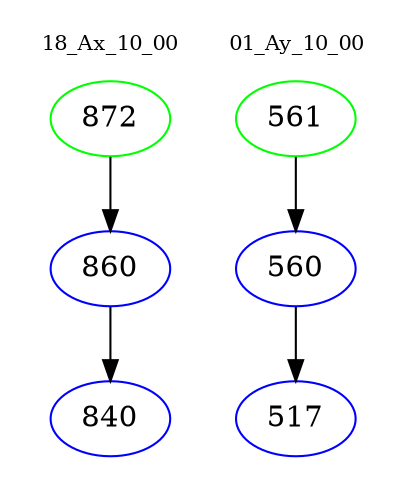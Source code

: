 digraph{
subgraph cluster_0 {
color = white
label = "18_Ax_10_00";
fontsize=10;
T0_872 [label="872", color="green"]
T0_872 -> T0_860 [color="black"]
T0_860 [label="860", color="blue"]
T0_860 -> T0_840 [color="black"]
T0_840 [label="840", color="blue"]
}
subgraph cluster_1 {
color = white
label = "01_Ay_10_00";
fontsize=10;
T1_561 [label="561", color="green"]
T1_561 -> T1_560 [color="black"]
T1_560 [label="560", color="blue"]
T1_560 -> T1_517 [color="black"]
T1_517 [label="517", color="blue"]
}
}
